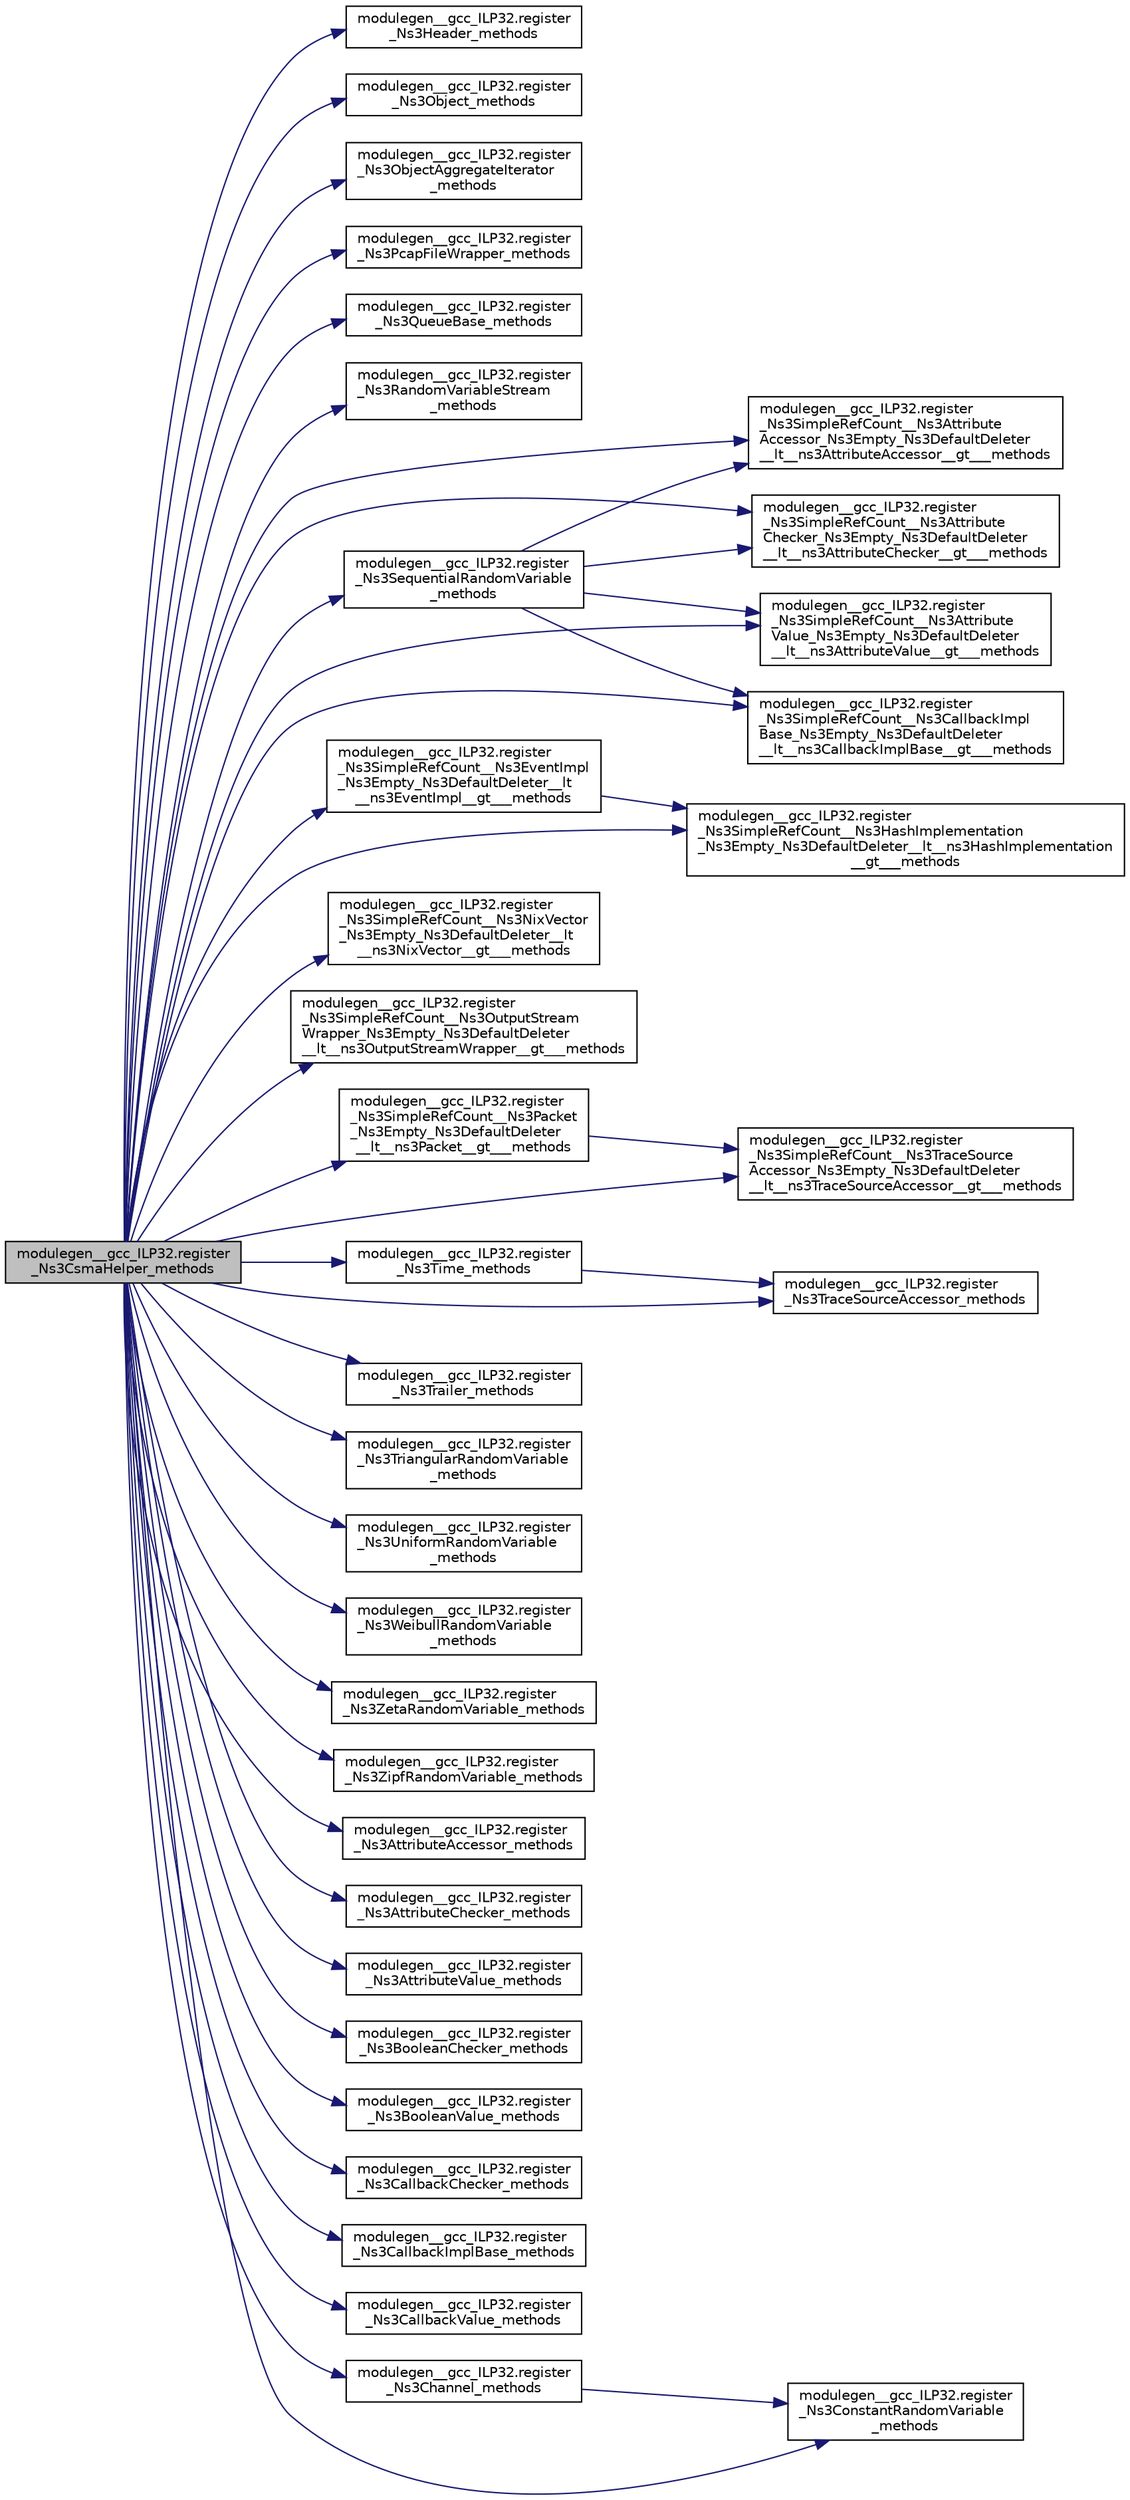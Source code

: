 digraph "modulegen__gcc_ILP32.register_Ns3CsmaHelper_methods"
{
  edge [fontname="Helvetica",fontsize="10",labelfontname="Helvetica",labelfontsize="10"];
  node [fontname="Helvetica",fontsize="10",shape=record];
  rankdir="LR";
  Node1 [label="modulegen__gcc_ILP32.register\l_Ns3CsmaHelper_methods",height=0.2,width=0.4,color="black", fillcolor="grey75", style="filled", fontcolor="black"];
  Node1 -> Node2 [color="midnightblue",fontsize="10",style="solid"];
  Node2 [label="modulegen__gcc_ILP32.register\l_Ns3Header_methods",height=0.2,width=0.4,color="black", fillcolor="white", style="filled",URL="$d5/d79/namespacemodulegen____gcc__ILP32.html#aa49e4221854466e73c3442d993373495"];
  Node1 -> Node3 [color="midnightblue",fontsize="10",style="solid"];
  Node3 [label="modulegen__gcc_ILP32.register\l_Ns3Object_methods",height=0.2,width=0.4,color="black", fillcolor="white", style="filled",URL="$d5/d79/namespacemodulegen____gcc__ILP32.html#a214a6e153873bc8ca6880fc3f4cb4cb0"];
  Node1 -> Node4 [color="midnightblue",fontsize="10",style="solid"];
  Node4 [label="modulegen__gcc_ILP32.register\l_Ns3ObjectAggregateIterator\l_methods",height=0.2,width=0.4,color="black", fillcolor="white", style="filled",URL="$d5/d79/namespacemodulegen____gcc__ILP32.html#aa803b137018709bb9ce4e0561d4ce0c7"];
  Node1 -> Node5 [color="midnightblue",fontsize="10",style="solid"];
  Node5 [label="modulegen__gcc_ILP32.register\l_Ns3PcapFileWrapper_methods",height=0.2,width=0.4,color="black", fillcolor="white", style="filled",URL="$d5/d79/namespacemodulegen____gcc__ILP32.html#a098ccd45f3d1d9022ed87c5c0f7d7099"];
  Node1 -> Node6 [color="midnightblue",fontsize="10",style="solid"];
  Node6 [label="modulegen__gcc_ILP32.register\l_Ns3QueueBase_methods",height=0.2,width=0.4,color="black", fillcolor="white", style="filled",URL="$d5/d79/namespacemodulegen____gcc__ILP32.html#ad688945a077f0f1240af7fcd93ae09ba"];
  Node1 -> Node7 [color="midnightblue",fontsize="10",style="solid"];
  Node7 [label="modulegen__gcc_ILP32.register\l_Ns3RandomVariableStream\l_methods",height=0.2,width=0.4,color="black", fillcolor="white", style="filled",URL="$d5/d79/namespacemodulegen____gcc__ILP32.html#a8a007a5dc41faf281d3870b3feee4669"];
  Node1 -> Node8 [color="midnightblue",fontsize="10",style="solid"];
  Node8 [label="modulegen__gcc_ILP32.register\l_Ns3SequentialRandomVariable\l_methods",height=0.2,width=0.4,color="black", fillcolor="white", style="filled",URL="$d5/d79/namespacemodulegen____gcc__ILP32.html#a977006b47ef349be03ea356cf805516c"];
  Node8 -> Node9 [color="midnightblue",fontsize="10",style="solid"];
  Node9 [label="modulegen__gcc_ILP32.register\l_Ns3SimpleRefCount__Ns3Attribute\lAccessor_Ns3Empty_Ns3DefaultDeleter\l__lt__ns3AttributeAccessor__gt___methods",height=0.2,width=0.4,color="black", fillcolor="white", style="filled",URL="$d5/d79/namespacemodulegen____gcc__ILP32.html#ac3ab36c44430c9b0f0301233bd18935b"];
  Node8 -> Node10 [color="midnightblue",fontsize="10",style="solid"];
  Node10 [label="modulegen__gcc_ILP32.register\l_Ns3SimpleRefCount__Ns3Attribute\lChecker_Ns3Empty_Ns3DefaultDeleter\l__lt__ns3AttributeChecker__gt___methods",height=0.2,width=0.4,color="black", fillcolor="white", style="filled",URL="$d5/d79/namespacemodulegen____gcc__ILP32.html#a8e35760026d969bed52bf02d5751f184"];
  Node8 -> Node11 [color="midnightblue",fontsize="10",style="solid"];
  Node11 [label="modulegen__gcc_ILP32.register\l_Ns3SimpleRefCount__Ns3Attribute\lValue_Ns3Empty_Ns3DefaultDeleter\l__lt__ns3AttributeValue__gt___methods",height=0.2,width=0.4,color="black", fillcolor="white", style="filled",URL="$d5/d79/namespacemodulegen____gcc__ILP32.html#ae37f0969d06fd5e11e962c9b2a58d222"];
  Node8 -> Node12 [color="midnightblue",fontsize="10",style="solid"];
  Node12 [label="modulegen__gcc_ILP32.register\l_Ns3SimpleRefCount__Ns3CallbackImpl\lBase_Ns3Empty_Ns3DefaultDeleter\l__lt__ns3CallbackImplBase__gt___methods",height=0.2,width=0.4,color="black", fillcolor="white", style="filled",URL="$d5/d79/namespacemodulegen____gcc__ILP32.html#a1725745354fc64e505a347b59ad09428"];
  Node1 -> Node9 [color="midnightblue",fontsize="10",style="solid"];
  Node1 -> Node10 [color="midnightblue",fontsize="10",style="solid"];
  Node1 -> Node11 [color="midnightblue",fontsize="10",style="solid"];
  Node1 -> Node12 [color="midnightblue",fontsize="10",style="solid"];
  Node1 -> Node13 [color="midnightblue",fontsize="10",style="solid"];
  Node13 [label="modulegen__gcc_ILP32.register\l_Ns3SimpleRefCount__Ns3EventImpl\l_Ns3Empty_Ns3DefaultDeleter__lt\l__ns3EventImpl__gt___methods",height=0.2,width=0.4,color="black", fillcolor="white", style="filled",URL="$d5/d79/namespacemodulegen____gcc__ILP32.html#a8101c8d46fb3608fb9b8e22e680f1793"];
  Node13 -> Node14 [color="midnightblue",fontsize="10",style="solid"];
  Node14 [label="modulegen__gcc_ILP32.register\l_Ns3SimpleRefCount__Ns3HashImplementation\l_Ns3Empty_Ns3DefaultDeleter__lt__ns3HashImplementation\l__gt___methods",height=0.2,width=0.4,color="black", fillcolor="white", style="filled",URL="$d5/d79/namespacemodulegen____gcc__ILP32.html#a59dad6cf46a3eb90ab74f8388a4708b9"];
  Node1 -> Node14 [color="midnightblue",fontsize="10",style="solid"];
  Node1 -> Node15 [color="midnightblue",fontsize="10",style="solid"];
  Node15 [label="modulegen__gcc_ILP32.register\l_Ns3SimpleRefCount__Ns3NixVector\l_Ns3Empty_Ns3DefaultDeleter__lt\l__ns3NixVector__gt___methods",height=0.2,width=0.4,color="black", fillcolor="white", style="filled",URL="$d5/d79/namespacemodulegen____gcc__ILP32.html#acf2fe3353b3614ad36d5edc27d55dc08"];
  Node1 -> Node16 [color="midnightblue",fontsize="10",style="solid"];
  Node16 [label="modulegen__gcc_ILP32.register\l_Ns3SimpleRefCount__Ns3OutputStream\lWrapper_Ns3Empty_Ns3DefaultDeleter\l__lt__ns3OutputStreamWrapper__gt___methods",height=0.2,width=0.4,color="black", fillcolor="white", style="filled",URL="$d5/d79/namespacemodulegen____gcc__ILP32.html#a4d1d8838713af407eb5e2cdb71da8b0b"];
  Node1 -> Node17 [color="midnightblue",fontsize="10",style="solid"];
  Node17 [label="modulegen__gcc_ILP32.register\l_Ns3SimpleRefCount__Ns3Packet\l_Ns3Empty_Ns3DefaultDeleter\l__lt__ns3Packet__gt___methods",height=0.2,width=0.4,color="black", fillcolor="white", style="filled",URL="$d5/d79/namespacemodulegen____gcc__ILP32.html#a0ef742c28dd795a6ce9adfeac1b275b8"];
  Node17 -> Node18 [color="midnightblue",fontsize="10",style="solid"];
  Node18 [label="modulegen__gcc_ILP32.register\l_Ns3SimpleRefCount__Ns3TraceSource\lAccessor_Ns3Empty_Ns3DefaultDeleter\l__lt__ns3TraceSourceAccessor__gt___methods",height=0.2,width=0.4,color="black", fillcolor="white", style="filled",URL="$d5/d79/namespacemodulegen____gcc__ILP32.html#a54ea4c3c62de90cf295c66cffbc336c8"];
  Node1 -> Node18 [color="midnightblue",fontsize="10",style="solid"];
  Node1 -> Node19 [color="midnightblue",fontsize="10",style="solid"];
  Node19 [label="modulegen__gcc_ILP32.register\l_Ns3Time_methods",height=0.2,width=0.4,color="black", fillcolor="white", style="filled",URL="$d5/d79/namespacemodulegen____gcc__ILP32.html#a4bcbbf479533e8b6fb238739668fe36d"];
  Node19 -> Node20 [color="midnightblue",fontsize="10",style="solid"];
  Node20 [label="modulegen__gcc_ILP32.register\l_Ns3TraceSourceAccessor_methods",height=0.2,width=0.4,color="black", fillcolor="white", style="filled",URL="$d5/d79/namespacemodulegen____gcc__ILP32.html#a3451d08858386f1fa04131d165c83ba0"];
  Node1 -> Node20 [color="midnightblue",fontsize="10",style="solid"];
  Node1 -> Node21 [color="midnightblue",fontsize="10",style="solid"];
  Node21 [label="modulegen__gcc_ILP32.register\l_Ns3Trailer_methods",height=0.2,width=0.4,color="black", fillcolor="white", style="filled",URL="$d5/d79/namespacemodulegen____gcc__ILP32.html#a7be1ac5e0e1a8ec544474f384e1642fc"];
  Node1 -> Node22 [color="midnightblue",fontsize="10",style="solid"];
  Node22 [label="modulegen__gcc_ILP32.register\l_Ns3TriangularRandomVariable\l_methods",height=0.2,width=0.4,color="black", fillcolor="white", style="filled",URL="$d5/d79/namespacemodulegen____gcc__ILP32.html#a56825f84f5a3f31c90087d3a4c1d8c0b"];
  Node1 -> Node23 [color="midnightblue",fontsize="10",style="solid"];
  Node23 [label="modulegen__gcc_ILP32.register\l_Ns3UniformRandomVariable\l_methods",height=0.2,width=0.4,color="black", fillcolor="white", style="filled",URL="$d5/d79/namespacemodulegen____gcc__ILP32.html#a5465d181d936c13f0d7dd97daae33da0"];
  Node1 -> Node24 [color="midnightblue",fontsize="10",style="solid"];
  Node24 [label="modulegen__gcc_ILP32.register\l_Ns3WeibullRandomVariable\l_methods",height=0.2,width=0.4,color="black", fillcolor="white", style="filled",URL="$d5/d79/namespacemodulegen____gcc__ILP32.html#a1b7e953b4fcdede15ddee8f372636aeb"];
  Node1 -> Node25 [color="midnightblue",fontsize="10",style="solid"];
  Node25 [label="modulegen__gcc_ILP32.register\l_Ns3ZetaRandomVariable_methods",height=0.2,width=0.4,color="black", fillcolor="white", style="filled",URL="$d5/d79/namespacemodulegen____gcc__ILP32.html#aa274e4bd8d5ca034ca1600f4e3837763"];
  Node1 -> Node26 [color="midnightblue",fontsize="10",style="solid"];
  Node26 [label="modulegen__gcc_ILP32.register\l_Ns3ZipfRandomVariable_methods",height=0.2,width=0.4,color="black", fillcolor="white", style="filled",URL="$d5/d79/namespacemodulegen____gcc__ILP32.html#ac5e1d46fed6d871a113192dad04bec07"];
  Node1 -> Node27 [color="midnightblue",fontsize="10",style="solid"];
  Node27 [label="modulegen__gcc_ILP32.register\l_Ns3AttributeAccessor_methods",height=0.2,width=0.4,color="black", fillcolor="white", style="filled",URL="$d5/d79/namespacemodulegen____gcc__ILP32.html#a8f1258b8ab8ec43af174fc3ff9198eb6"];
  Node1 -> Node28 [color="midnightblue",fontsize="10",style="solid"];
  Node28 [label="modulegen__gcc_ILP32.register\l_Ns3AttributeChecker_methods",height=0.2,width=0.4,color="black", fillcolor="white", style="filled",URL="$d5/d79/namespacemodulegen____gcc__ILP32.html#a891dd82b08e1260e01670cf52c90138c"];
  Node1 -> Node29 [color="midnightblue",fontsize="10",style="solid"];
  Node29 [label="modulegen__gcc_ILP32.register\l_Ns3AttributeValue_methods",height=0.2,width=0.4,color="black", fillcolor="white", style="filled",URL="$d5/d79/namespacemodulegen____gcc__ILP32.html#a7475be8fb4d2d4611c513f6d21c50a32"];
  Node1 -> Node30 [color="midnightblue",fontsize="10",style="solid"];
  Node30 [label="modulegen__gcc_ILP32.register\l_Ns3BooleanChecker_methods",height=0.2,width=0.4,color="black", fillcolor="white", style="filled",URL="$d5/d79/namespacemodulegen____gcc__ILP32.html#ab414168a02828985c68a8c86579fc903"];
  Node1 -> Node31 [color="midnightblue",fontsize="10",style="solid"];
  Node31 [label="modulegen__gcc_ILP32.register\l_Ns3BooleanValue_methods",height=0.2,width=0.4,color="black", fillcolor="white", style="filled",URL="$d5/d79/namespacemodulegen____gcc__ILP32.html#a6621c83b18c9ae966428ec3c08728331"];
  Node1 -> Node32 [color="midnightblue",fontsize="10",style="solid"];
  Node32 [label="modulegen__gcc_ILP32.register\l_Ns3CallbackChecker_methods",height=0.2,width=0.4,color="black", fillcolor="white", style="filled",URL="$d5/d79/namespacemodulegen____gcc__ILP32.html#acf2267ead3a407631a6fe495c0560d6b"];
  Node1 -> Node33 [color="midnightblue",fontsize="10",style="solid"];
  Node33 [label="modulegen__gcc_ILP32.register\l_Ns3CallbackImplBase_methods",height=0.2,width=0.4,color="black", fillcolor="white", style="filled",URL="$d5/d79/namespacemodulegen____gcc__ILP32.html#a9a85026102c692583453c9b637b8b837"];
  Node1 -> Node34 [color="midnightblue",fontsize="10",style="solid"];
  Node34 [label="modulegen__gcc_ILP32.register\l_Ns3CallbackValue_methods",height=0.2,width=0.4,color="black", fillcolor="white", style="filled",URL="$d5/d79/namespacemodulegen____gcc__ILP32.html#a08e2760d3ccd91256fbce9ef63b1e10b"];
  Node1 -> Node35 [color="midnightblue",fontsize="10",style="solid"];
  Node35 [label="modulegen__gcc_ILP32.register\l_Ns3Channel_methods",height=0.2,width=0.4,color="black", fillcolor="white", style="filled",URL="$d5/d79/namespacemodulegen____gcc__ILP32.html#ae5495d57da47c2b867b78489fd5168e0"];
  Node35 -> Node36 [color="midnightblue",fontsize="10",style="solid"];
  Node36 [label="modulegen__gcc_ILP32.register\l_Ns3ConstantRandomVariable\l_methods",height=0.2,width=0.4,color="black", fillcolor="white", style="filled",URL="$d5/d79/namespacemodulegen____gcc__ILP32.html#a42c81b9cd2cbe5e8e49f81b203911b61"];
  Node1 -> Node36 [color="midnightblue",fontsize="10",style="solid"];
}
